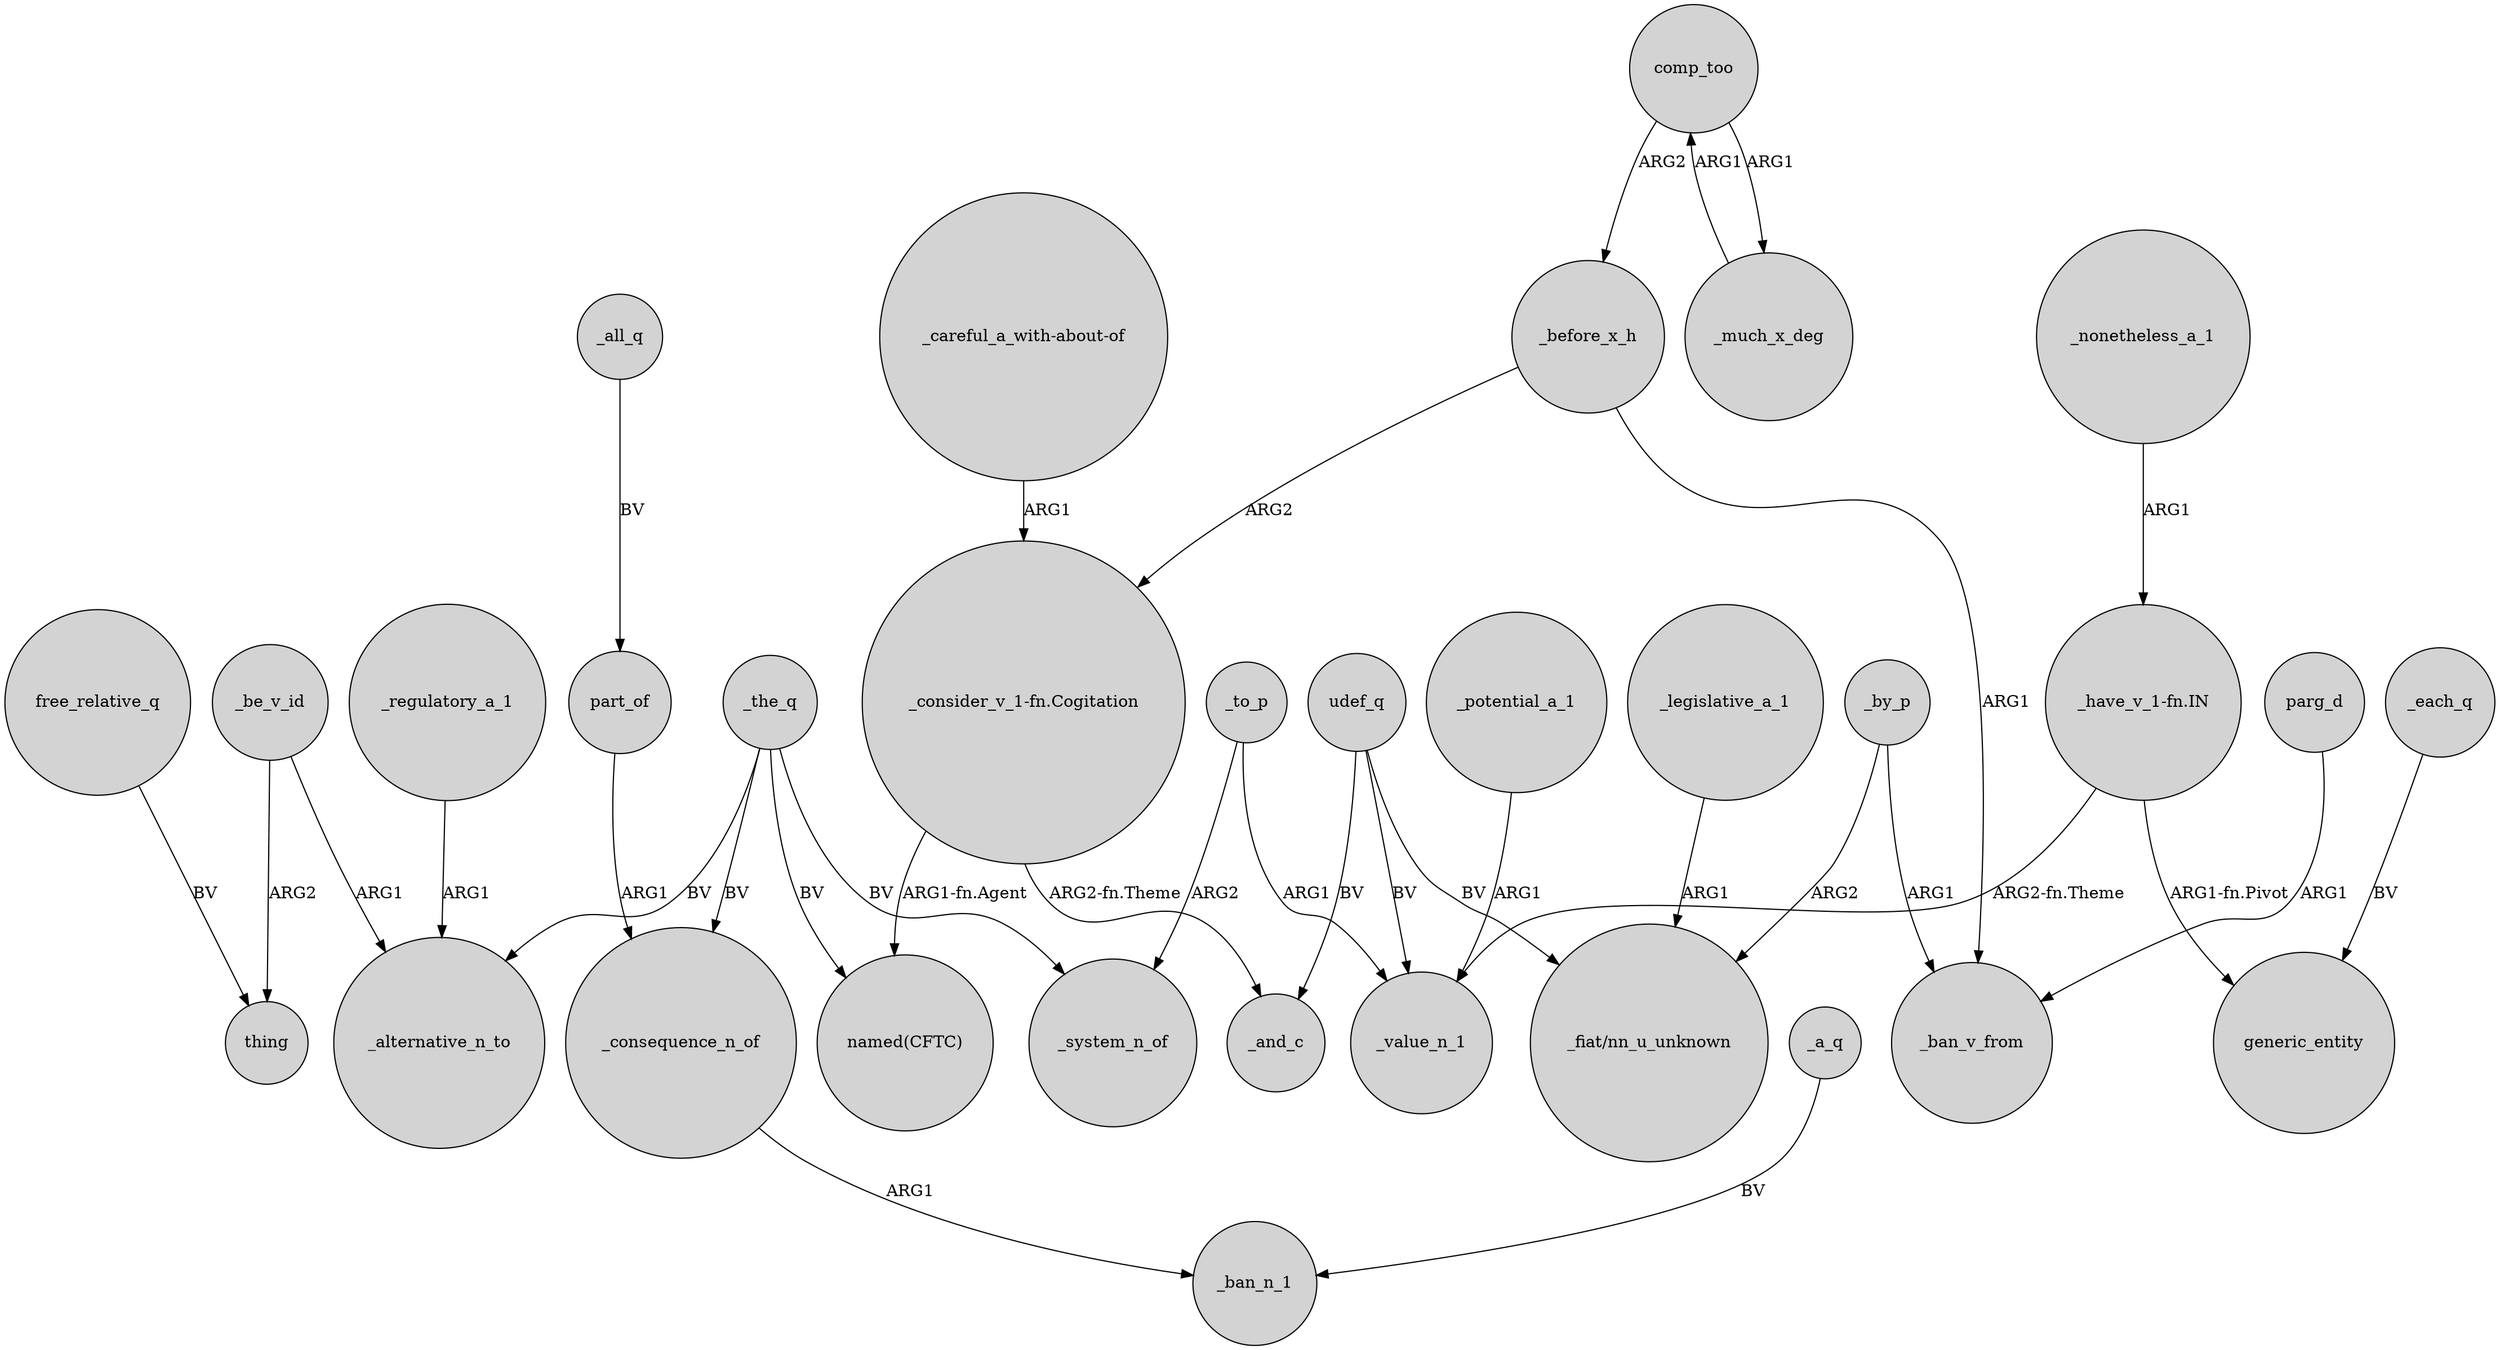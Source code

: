 digraph {
	node [shape=circle style=filled]
	_be_v_id -> _alternative_n_to [label=ARG1]
	_nonetheless_a_1 -> "_have_v_1-fn.IN" [label=ARG1]
	_the_q -> "named(CFTC)" [label=BV]
	comp_too -> _before_x_h [label=ARG2]
	_to_p -> _system_n_of [label=ARG2]
	"_have_v_1-fn.IN" -> generic_entity [label="ARG1-fn.Pivot"]
	_all_q -> part_of [label=BV]
	_a_q -> _ban_n_1 [label=BV]
	_consequence_n_of -> _ban_n_1 [label=ARG1]
	_to_p -> _value_n_1 [label=ARG1]
	"_consider_v_1-fn.Cogitation" -> "named(CFTC)" [label="ARG1-fn.Agent"]
	"_consider_v_1-fn.Cogitation" -> _and_c [label="ARG2-fn.Theme"]
	udef_q -> "_fiat/nn_u_unknown" [label=BV]
	_potential_a_1 -> _value_n_1 [label=ARG1]
	part_of -> _consequence_n_of [label=ARG1]
	parg_d -> _ban_v_from [label=ARG1]
	_the_q -> _alternative_n_to [label=BV]
	_by_p -> _ban_v_from [label=ARG1]
	_regulatory_a_1 -> _alternative_n_to [label=ARG1]
	_by_p -> "_fiat/nn_u_unknown" [label=ARG2]
	free_relative_q -> thing [label=BV]
	_each_q -> generic_entity [label=BV]
	"_have_v_1-fn.IN" -> _value_n_1 [label="ARG2-fn.Theme"]
	_much_x_deg -> comp_too [label=ARG1]
	"_careful_a_with-about-of" -> "_consider_v_1-fn.Cogitation" [label=ARG1]
	_before_x_h -> "_consider_v_1-fn.Cogitation" [label=ARG2]
	udef_q -> _value_n_1 [label=BV]
	_the_q -> _system_n_of [label=BV]
	_before_x_h -> _ban_v_from [label=ARG1]
	comp_too -> _much_x_deg [label=ARG1]
	_the_q -> _consequence_n_of [label=BV]
	_be_v_id -> thing [label=ARG2]
	udef_q -> _and_c [label=BV]
	_legislative_a_1 -> "_fiat/nn_u_unknown" [label=ARG1]
}
